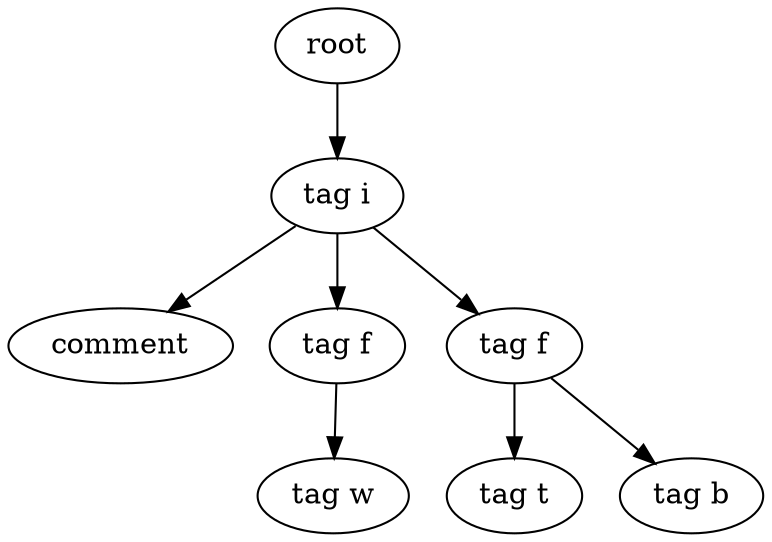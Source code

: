 digraph Tree{
0[label="root"];
0->00
00[label="tag i"];
00->000
000[label="comment"];
00->001
001[label="tag f"];
001->0010
0010[label="tag w"];
00->002
002[label="tag f"];
002->0020
0020[label="tag t"];
002->0021
0021[label="tag b"];
}
